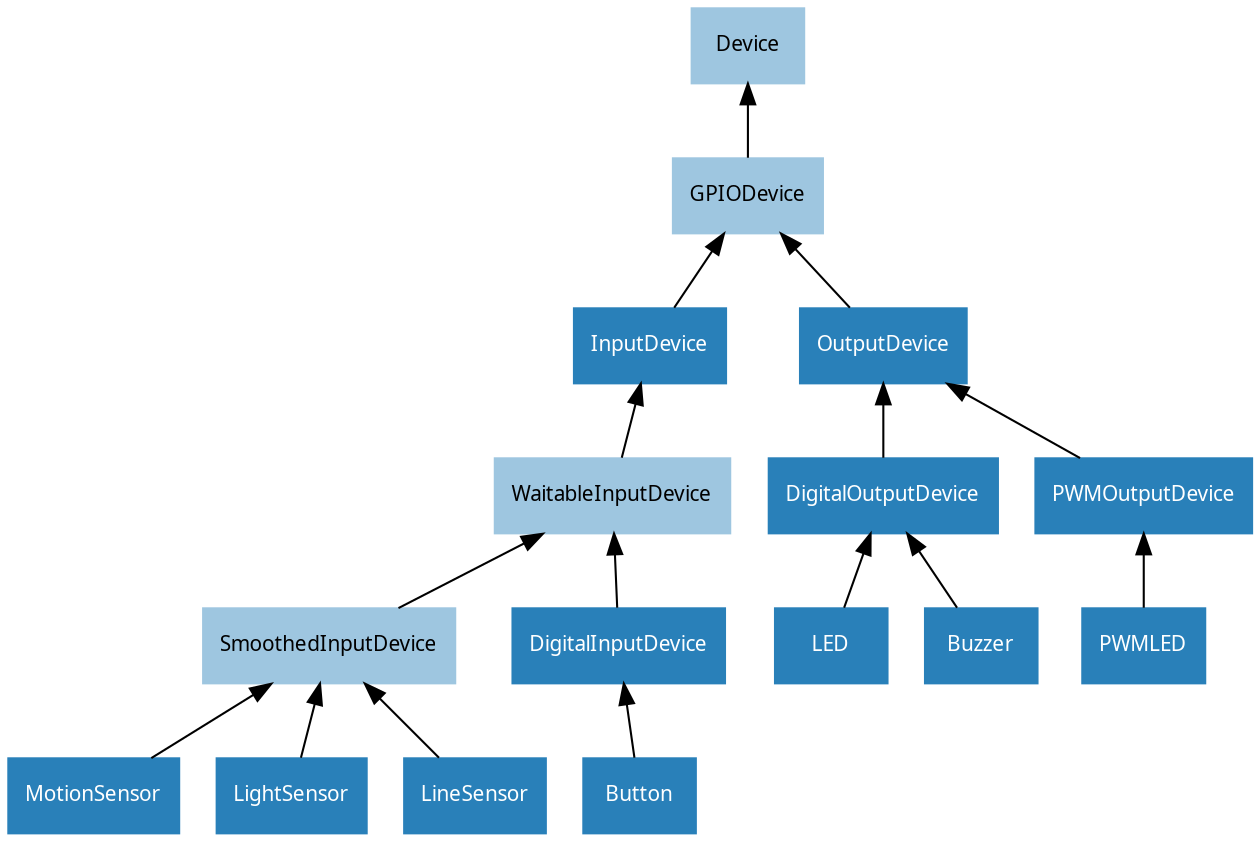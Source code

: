 /* vim: set et sw=4 sts=4: */

digraph classes {
    graph [rankdir=BT];
    node [shape=rect, style=filled, fontname=Sans, fontsize=10];
    edge [];

    /* Abstract classes */
    node [color="#9ec6e0", fontcolor="#000000"]
    Device;
    GPIODevice;
    WaitableInputDevice;
    SmoothedInputDevice;

    /* Concrete classes */
    node [color="#2980b9", fontcolor="#ffffff"];

    GPIODevice->Device;
    InputDevice->GPIODevice;
    WaitableInputDevice->InputDevice;
    DigitalInputDevice->WaitableInputDevice;
    SmoothedInputDevice->WaitableInputDevice;
    Button->DigitalInputDevice;
    MotionSensor->SmoothedInputDevice;
    LightSensor->SmoothedInputDevice;
    LineSensor->SmoothedInputDevice;

    OutputDevice->GPIODevice;
    DigitalOutputDevice->OutputDevice;
    LED->DigitalOutputDevice;
    Buzzer->DigitalOutputDevice;
    PWMOutputDevice->OutputDevice;
    PWMLED->PWMOutputDevice;
}

